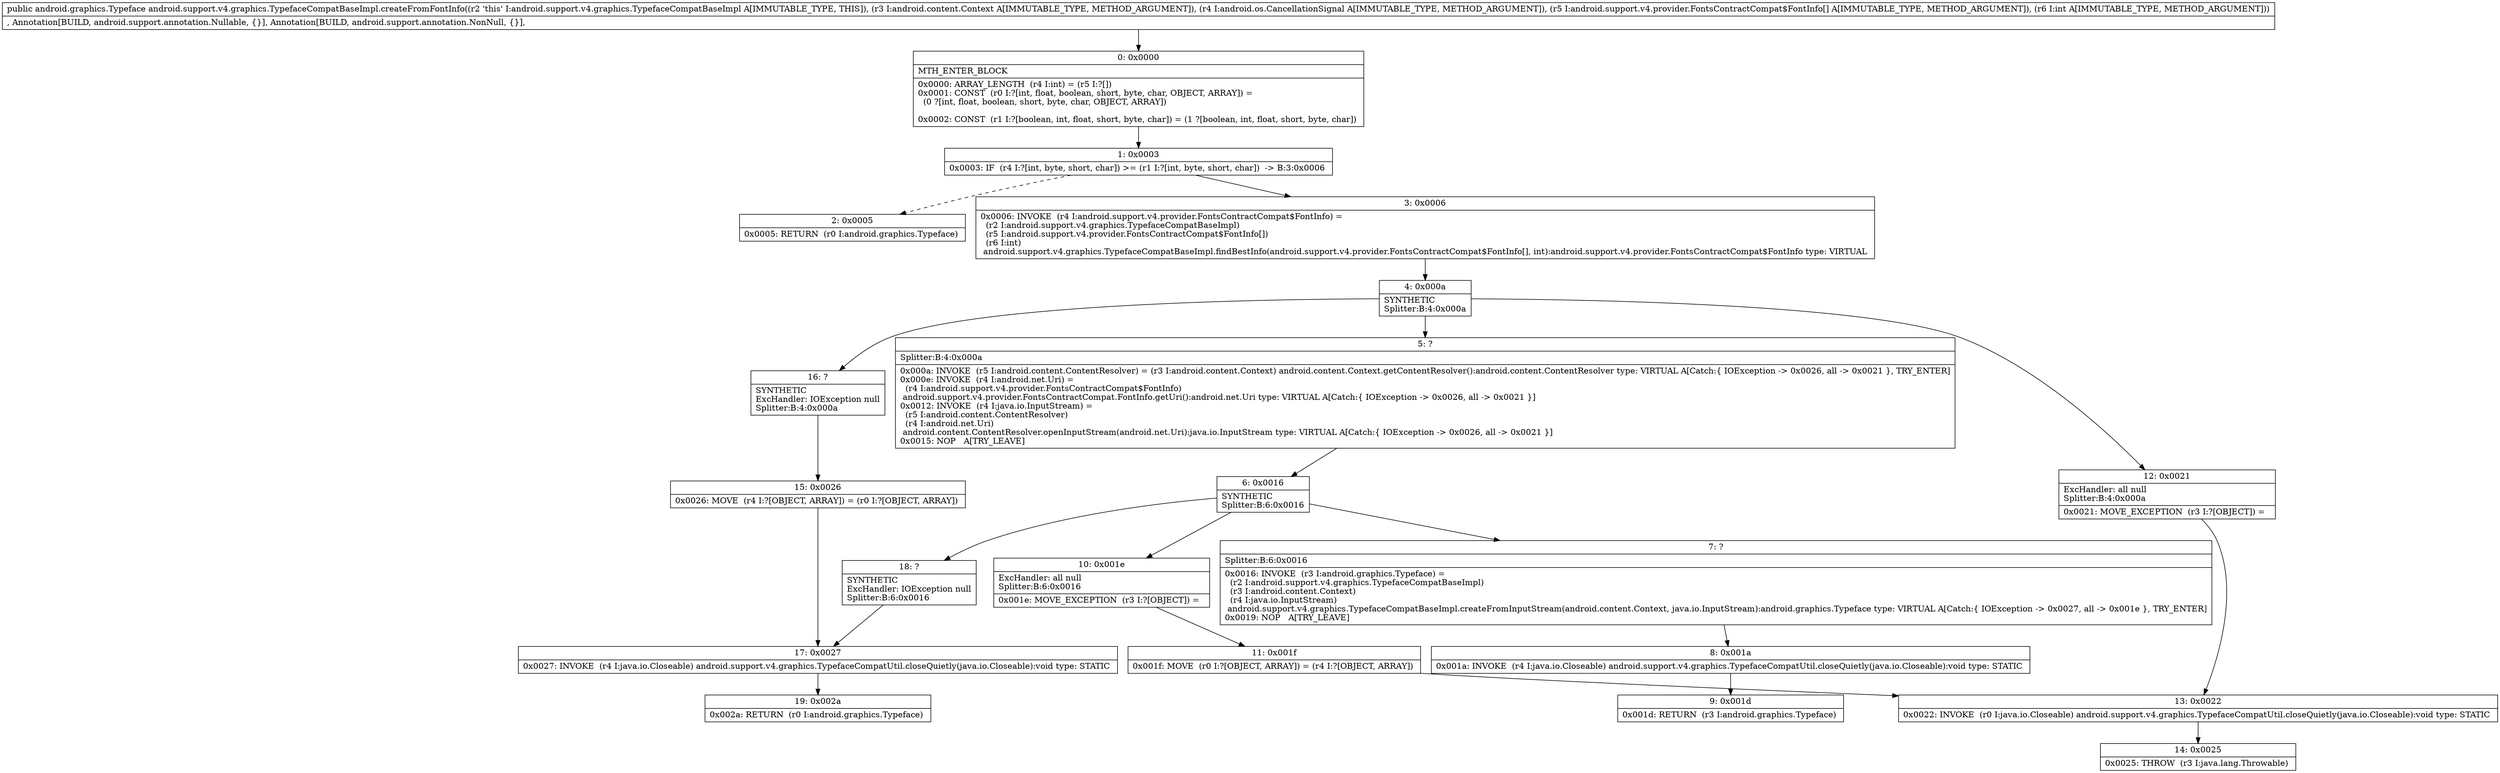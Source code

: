 digraph "CFG forandroid.support.v4.graphics.TypefaceCompatBaseImpl.createFromFontInfo(Landroid\/content\/Context;Landroid\/os\/CancellationSignal;[Landroid\/support\/v4\/provider\/FontsContractCompat$FontInfo;I)Landroid\/graphics\/Typeface;" {
Node_0 [shape=record,label="{0\:\ 0x0000|MTH_ENTER_BLOCK\l|0x0000: ARRAY_LENGTH  (r4 I:int) = (r5 I:?[]) \l0x0001: CONST  (r0 I:?[int, float, boolean, short, byte, char, OBJECT, ARRAY]) = \l  (0 ?[int, float, boolean, short, byte, char, OBJECT, ARRAY])\l \l0x0002: CONST  (r1 I:?[boolean, int, float, short, byte, char]) = (1 ?[boolean, int, float, short, byte, char]) \l}"];
Node_1 [shape=record,label="{1\:\ 0x0003|0x0003: IF  (r4 I:?[int, byte, short, char]) \>= (r1 I:?[int, byte, short, char])  \-\> B:3:0x0006 \l}"];
Node_2 [shape=record,label="{2\:\ 0x0005|0x0005: RETURN  (r0 I:android.graphics.Typeface) \l}"];
Node_3 [shape=record,label="{3\:\ 0x0006|0x0006: INVOKE  (r4 I:android.support.v4.provider.FontsContractCompat$FontInfo) = \l  (r2 I:android.support.v4.graphics.TypefaceCompatBaseImpl)\l  (r5 I:android.support.v4.provider.FontsContractCompat$FontInfo[])\l  (r6 I:int)\l android.support.v4.graphics.TypefaceCompatBaseImpl.findBestInfo(android.support.v4.provider.FontsContractCompat$FontInfo[], int):android.support.v4.provider.FontsContractCompat$FontInfo type: VIRTUAL \l}"];
Node_4 [shape=record,label="{4\:\ 0x000a|SYNTHETIC\lSplitter:B:4:0x000a\l}"];
Node_5 [shape=record,label="{5\:\ ?|Splitter:B:4:0x000a\l|0x000a: INVOKE  (r5 I:android.content.ContentResolver) = (r3 I:android.content.Context) android.content.Context.getContentResolver():android.content.ContentResolver type: VIRTUAL A[Catch:\{ IOException \-\> 0x0026, all \-\> 0x0021 \}, TRY_ENTER]\l0x000e: INVOKE  (r4 I:android.net.Uri) = \l  (r4 I:android.support.v4.provider.FontsContractCompat$FontInfo)\l android.support.v4.provider.FontsContractCompat.FontInfo.getUri():android.net.Uri type: VIRTUAL A[Catch:\{ IOException \-\> 0x0026, all \-\> 0x0021 \}]\l0x0012: INVOKE  (r4 I:java.io.InputStream) = \l  (r5 I:android.content.ContentResolver)\l  (r4 I:android.net.Uri)\l android.content.ContentResolver.openInputStream(android.net.Uri):java.io.InputStream type: VIRTUAL A[Catch:\{ IOException \-\> 0x0026, all \-\> 0x0021 \}]\l0x0015: NOP   A[TRY_LEAVE]\l}"];
Node_6 [shape=record,label="{6\:\ 0x0016|SYNTHETIC\lSplitter:B:6:0x0016\l}"];
Node_7 [shape=record,label="{7\:\ ?|Splitter:B:6:0x0016\l|0x0016: INVOKE  (r3 I:android.graphics.Typeface) = \l  (r2 I:android.support.v4.graphics.TypefaceCompatBaseImpl)\l  (r3 I:android.content.Context)\l  (r4 I:java.io.InputStream)\l android.support.v4.graphics.TypefaceCompatBaseImpl.createFromInputStream(android.content.Context, java.io.InputStream):android.graphics.Typeface type: VIRTUAL A[Catch:\{ IOException \-\> 0x0027, all \-\> 0x001e \}, TRY_ENTER]\l0x0019: NOP   A[TRY_LEAVE]\l}"];
Node_8 [shape=record,label="{8\:\ 0x001a|0x001a: INVOKE  (r4 I:java.io.Closeable) android.support.v4.graphics.TypefaceCompatUtil.closeQuietly(java.io.Closeable):void type: STATIC \l}"];
Node_9 [shape=record,label="{9\:\ 0x001d|0x001d: RETURN  (r3 I:android.graphics.Typeface) \l}"];
Node_10 [shape=record,label="{10\:\ 0x001e|ExcHandler: all null\lSplitter:B:6:0x0016\l|0x001e: MOVE_EXCEPTION  (r3 I:?[OBJECT]) =  \l}"];
Node_11 [shape=record,label="{11\:\ 0x001f|0x001f: MOVE  (r0 I:?[OBJECT, ARRAY]) = (r4 I:?[OBJECT, ARRAY]) \l}"];
Node_12 [shape=record,label="{12\:\ 0x0021|ExcHandler: all null\lSplitter:B:4:0x000a\l|0x0021: MOVE_EXCEPTION  (r3 I:?[OBJECT]) =  \l}"];
Node_13 [shape=record,label="{13\:\ 0x0022|0x0022: INVOKE  (r0 I:java.io.Closeable) android.support.v4.graphics.TypefaceCompatUtil.closeQuietly(java.io.Closeable):void type: STATIC \l}"];
Node_14 [shape=record,label="{14\:\ 0x0025|0x0025: THROW  (r3 I:java.lang.Throwable) \l}"];
Node_15 [shape=record,label="{15\:\ 0x0026|0x0026: MOVE  (r4 I:?[OBJECT, ARRAY]) = (r0 I:?[OBJECT, ARRAY]) \l}"];
Node_16 [shape=record,label="{16\:\ ?|SYNTHETIC\lExcHandler: IOException null\lSplitter:B:4:0x000a\l}"];
Node_17 [shape=record,label="{17\:\ 0x0027|0x0027: INVOKE  (r4 I:java.io.Closeable) android.support.v4.graphics.TypefaceCompatUtil.closeQuietly(java.io.Closeable):void type: STATIC \l}"];
Node_18 [shape=record,label="{18\:\ ?|SYNTHETIC\lExcHandler: IOException null\lSplitter:B:6:0x0016\l}"];
Node_19 [shape=record,label="{19\:\ 0x002a|0x002a: RETURN  (r0 I:android.graphics.Typeface) \l}"];
MethodNode[shape=record,label="{public android.graphics.Typeface android.support.v4.graphics.TypefaceCompatBaseImpl.createFromFontInfo((r2 'this' I:android.support.v4.graphics.TypefaceCompatBaseImpl A[IMMUTABLE_TYPE, THIS]), (r3 I:android.content.Context A[IMMUTABLE_TYPE, METHOD_ARGUMENT]), (r4 I:android.os.CancellationSignal A[IMMUTABLE_TYPE, METHOD_ARGUMENT]), (r5 I:android.support.v4.provider.FontsContractCompat$FontInfo[] A[IMMUTABLE_TYPE, METHOD_ARGUMENT]), (r6 I:int A[IMMUTABLE_TYPE, METHOD_ARGUMENT]))  | , Annotation[BUILD, android.support.annotation.Nullable, \{\}], Annotation[BUILD, android.support.annotation.NonNull, \{\}], \l}"];
MethodNode -> Node_0;
Node_0 -> Node_1;
Node_1 -> Node_2[style=dashed];
Node_1 -> Node_3;
Node_3 -> Node_4;
Node_4 -> Node_5;
Node_4 -> Node_16;
Node_4 -> Node_12;
Node_5 -> Node_6;
Node_6 -> Node_7;
Node_6 -> Node_18;
Node_6 -> Node_10;
Node_7 -> Node_8;
Node_8 -> Node_9;
Node_10 -> Node_11;
Node_11 -> Node_13;
Node_12 -> Node_13;
Node_13 -> Node_14;
Node_15 -> Node_17;
Node_16 -> Node_15;
Node_17 -> Node_19;
Node_18 -> Node_17;
}


